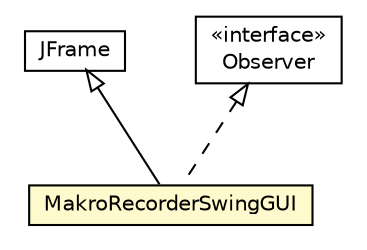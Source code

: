 #!/usr/local/bin/dot
#
# Class diagram 
# Generated by UMLGraph version R5_6-24-gf6e263 (http://www.umlgraph.org/)
#

digraph G {
	edge [fontname="Helvetica",fontsize=10,labelfontname="Helvetica",labelfontsize=10];
	node [fontname="Helvetica",fontsize=10,shape=plaintext];
	nodesep=0.25;
	ranksep=0.5;
	// org.universAAL.tools.makrorecorder.swingGUI.MakroRecorderSwingGUI
	c5448079 [label=<<table title="org.universAAL.tools.makrorecorder.swingGUI.MakroRecorderSwingGUI" border="0" cellborder="1" cellspacing="0" cellpadding="2" port="p" bgcolor="lemonChiffon" href="./MakroRecorderSwingGUI.html">
		<tr><td><table border="0" cellspacing="0" cellpadding="1">
<tr><td align="center" balign="center"> MakroRecorderSwingGUI </td></tr>
		</table></td></tr>
		</table>>, URL="./MakroRecorderSwingGUI.html", fontname="Helvetica", fontcolor="black", fontsize=10.0];
	//org.universAAL.tools.makrorecorder.swingGUI.MakroRecorderSwingGUI extends javax.swing.JFrame
	c5448335:p -> c5448079:p [dir=back,arrowtail=empty];
	//org.universAAL.tools.makrorecorder.swingGUI.MakroRecorderSwingGUI implements java.util.Observer
	c5448336:p -> c5448079:p [dir=back,arrowtail=empty,style=dashed];
	// java.util.Observer
	c5448336 [label=<<table title="java.util.Observer" border="0" cellborder="1" cellspacing="0" cellpadding="2" port="p" href="http://java.sun.com/j2se/1.4.2/docs/api/java/util/Observer.html">
		<tr><td><table border="0" cellspacing="0" cellpadding="1">
<tr><td align="center" balign="center"> &#171;interface&#187; </td></tr>
<tr><td align="center" balign="center"> Observer </td></tr>
		</table></td></tr>
		</table>>, URL="http://java.sun.com/j2se/1.4.2/docs/api/java/util/Observer.html", fontname="Helvetica", fontcolor="black", fontsize=10.0];
	// javax.swing.JFrame
	c5448335 [label=<<table title="javax.swing.JFrame" border="0" cellborder="1" cellspacing="0" cellpadding="2" port="p" href="http://java.sun.com/j2se/1.4.2/docs/api/javax/swing/JFrame.html">
		<tr><td><table border="0" cellspacing="0" cellpadding="1">
<tr><td align="center" balign="center"> JFrame </td></tr>
		</table></td></tr>
		</table>>, URL="http://java.sun.com/j2se/1.4.2/docs/api/javax/swing/JFrame.html", fontname="Helvetica", fontcolor="black", fontsize=10.0];
}

